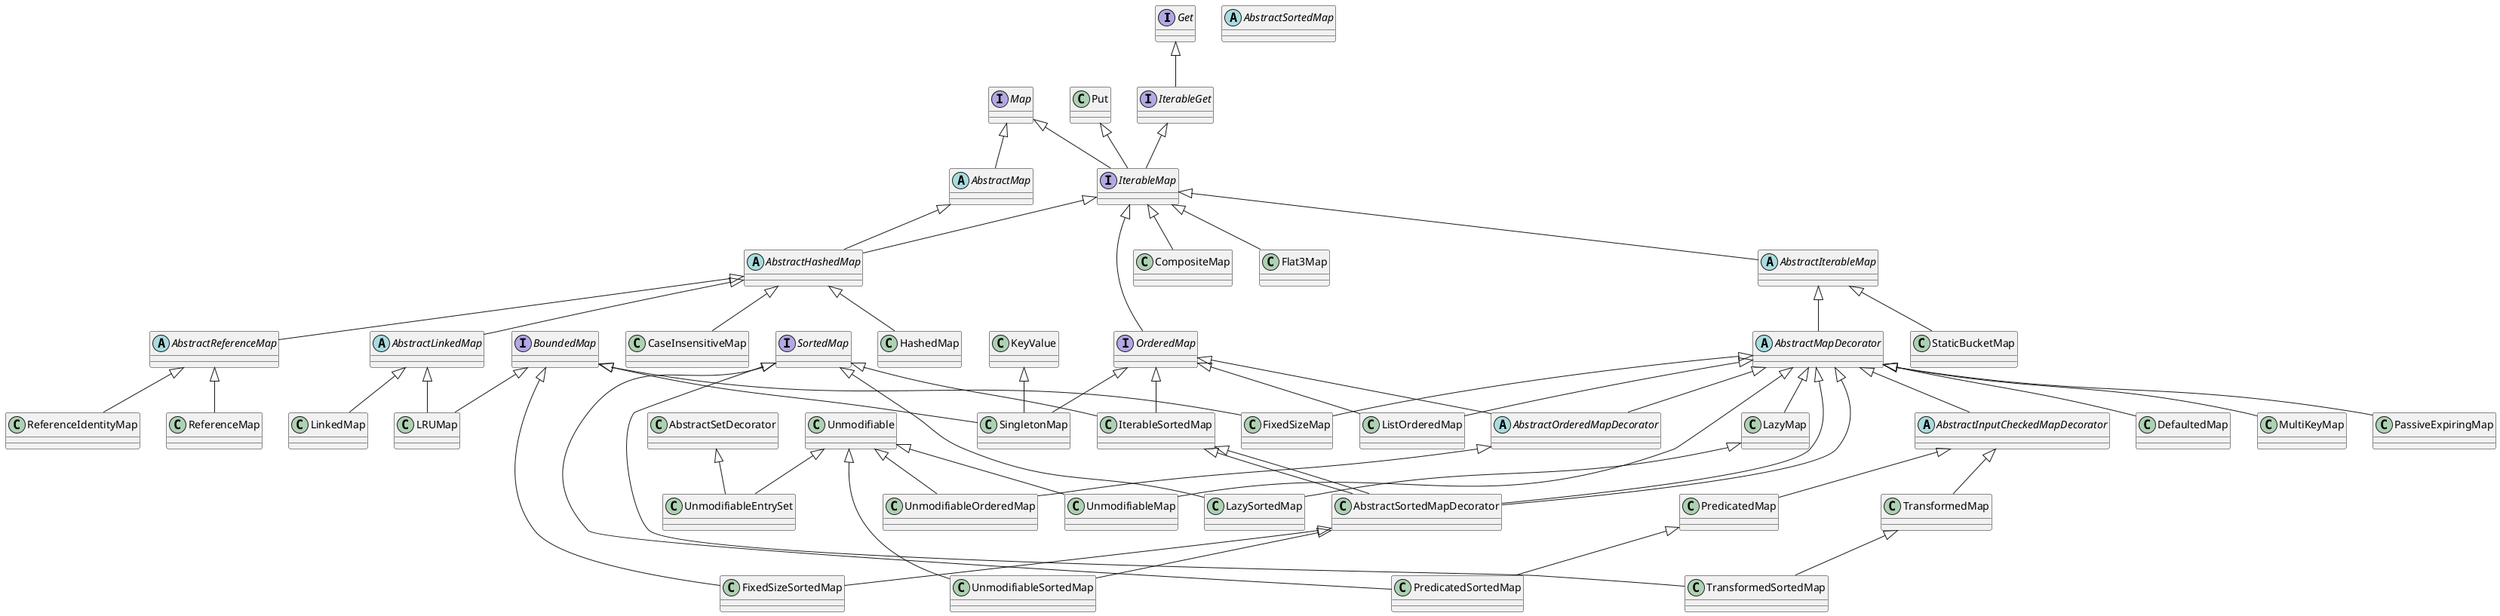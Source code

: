 @startuml

interface Get
interface IterableGet
interface Map
interface IterableMap
abstract class AbstractMapDecorator
abstract class AbstractOrderedMapDecorator
abstract class AbstractMap
abstract class AbstractInputCheckedMapDecorator
abstract class AbstractReferenceMap
abstract class AbstractLinkedMap
abstract class AbstractHashedMap
abstract class AbstractSortedMap
abstract class AbstractIterableMap

interface SortedMap
interface OrderedMap
interface BoundedMap



Put <|-- IterableMap
IterableGet <|-- IterableMap
Get <|-- IterableGet
Map <|-- IterableMap

Map <|-- AbstractMap
AbstractMap <|-- AbstractHashedMap
IterableMap <|-- AbstractHashedMap

IterableMap <|-- AbstractIterableMap

AbstractIterableMap <|-- AbstractMapDecorator
AbstractMapDecorator <|-- AbstractInputCheckedMapDecorator
AbstractMapDecorator <|-- AbstractOrderedMapDecorator
OrderedMap <|-- AbstractOrderedMapDecorator

AbstractMapDecorator <|-- AbstractSortedMapDecorator
SortedMap <|-- IterableSortedMap
OrderedMap <|-- IterableSortedMap

IterableSortedMap <|-- AbstractSortedMapDecorator

IterableMap <|-- OrderedMap
AbstractHashedMap <|-- AbstractLinkedMap

AbstractHashedMap <|-- AbstractReferenceMap

AbstractMapDecorator <|-- AbstractSortedMapDecorator
IterableSortedMap <|-- AbstractSortedMapDecorator

AbstractHashedMap <|-- CaseInsensitiveMap

IterableMap <|-- CompositeMap

AbstractMapDecorator <|-- DefaultedMap

AbstractMapDecorator <|-- FixedSizeMap
BoundedMap <|-- FixedSizeMap

AbstractSortedMapDecorator <|-- FixedSizeSortedMap
BoundedMap <|-- FixedSizeSortedMap

IterableMap <|-- Flat3Map

AbstractHashedMap <|-- HashedMap

AbstractMapDecorator <|-- LazyMap

LazyMap <|-- LazySortedMap
SortedMap <|-- LazySortedMap

AbstractLinkedMap <|-- LinkedMap

AbstractMapDecorator <|-- ListOrderedMap
OrderedMap <|-- ListOrderedMap

AbstractLinkedMap <|-- LRUMap
BoundedMap <|-- LRUMap

AbstractMapDecorator <|-- MultiKeyMap

AbstractMapDecorator <|-- PassiveExpiringMap

AbstractInputCheckedMapDecorator <|-- PredicatedMap

PredicatedMap <|-- PredicatedSortedMap
SortedMap <|-- PredicatedSortedMap

AbstractReferenceMap <|-- ReferenceIdentityMap

AbstractReferenceMap <|-- ReferenceMap

OrderedMap <|-- SingletonMap
BoundedMap <|-- SingletonMap
KeyValue <|-- SingletonMap

AbstractIterableMap <|-- StaticBucketMap

AbstractInputCheckedMapDecorator <|-- TransformedMap
TransformedMap <|-- TransformedSortedMap
SortedMap <|-- TransformedSortedMap

AbstractSetDecorator <|-- UnmodifiableEntrySet
Unmodifiable <|-- UnmodifiableEntrySet

AbstractMapDecorator <|-- UnmodifiableMap
Unmodifiable <|-- UnmodifiableMap

AbstractOrderedMapDecorator <|-- UnmodifiableOrderedMap
Unmodifiable <|-- UnmodifiableOrderedMap

AbstractSortedMapDecorator <|-- UnmodifiableSortedMap
Unmodifiable <|-- UnmodifiableSortedMap







@enduml